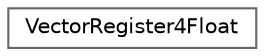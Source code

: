 digraph "Graphical Class Hierarchy"
{
 // INTERACTIVE_SVG=YES
 // LATEX_PDF_SIZE
  bgcolor="transparent";
  edge [fontname=Helvetica,fontsize=10,labelfontname=Helvetica,labelfontsize=10];
  node [fontname=Helvetica,fontsize=10,shape=box,height=0.2,width=0.4];
  rankdir="LR";
  Node0 [id="Node000000",label="VectorRegister4Float",height=0.2,width=0.4,color="grey40", fillcolor="white", style="filled",URL="$dc/d0f/structVectorRegister4Float.html",tooltip="float4 vector register type, where the first float (X) is stored in the lowest 32 bits,..."];
}
